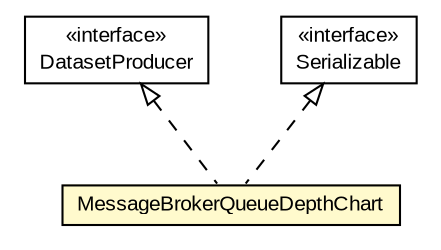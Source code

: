#!/usr/local/bin/dot
#
# Class diagram 
# Generated by UMLGraph version R5_6-24-gf6e263 (http://www.umlgraph.org/)
#

digraph G {
	edge [fontname="arial",fontsize=10,labelfontname="arial",labelfontsize=10];
	node [fontname="arial",fontsize=10,shape=plaintext];
	nodesep=0.25;
	ranksep=0.5;
	// org.miloss.fgsms.presentation.MessageBrokerQueueDepthChart
	c785110 [label=<<table title="org.miloss.fgsms.presentation.MessageBrokerQueueDepthChart" border="0" cellborder="1" cellspacing="0" cellpadding="2" port="p" bgcolor="lemonChiffon" href="./MessageBrokerQueueDepthChart.html">
		<tr><td><table border="0" cellspacing="0" cellpadding="1">
<tr><td align="center" balign="center"> MessageBrokerQueueDepthChart </td></tr>
		</table></td></tr>
		</table>>, URL="./MessageBrokerQueueDepthChart.html", fontname="arial", fontcolor="black", fontsize=10.0];
	//org.miloss.fgsms.presentation.MessageBrokerQueueDepthChart implements de.laures.cewolf.DatasetProducer
	c785144:p -> c785110:p [dir=back,arrowtail=empty,style=dashed];
	//org.miloss.fgsms.presentation.MessageBrokerQueueDepthChart implements java.io.Serializable
	c785145:p -> c785110:p [dir=back,arrowtail=empty,style=dashed];
	// de.laures.cewolf.DatasetProducer
	c785144 [label=<<table title="de.laures.cewolf.DatasetProducer" border="0" cellborder="1" cellspacing="0" cellpadding="2" port="p" href="http://java.sun.com/j2se/1.4.2/docs/api/de/laures/cewolf/DatasetProducer.html">
		<tr><td><table border="0" cellspacing="0" cellpadding="1">
<tr><td align="center" balign="center"> &#171;interface&#187; </td></tr>
<tr><td align="center" balign="center"> DatasetProducer </td></tr>
		</table></td></tr>
		</table>>, URL="http://java.sun.com/j2se/1.4.2/docs/api/de/laures/cewolf/DatasetProducer.html", fontname="arial", fontcolor="black", fontsize=10.0];
	// java.io.Serializable
	c785145 [label=<<table title="java.io.Serializable" border="0" cellborder="1" cellspacing="0" cellpadding="2" port="p" href="http://java.sun.com/j2se/1.4.2/docs/api/java/io/Serializable.html">
		<tr><td><table border="0" cellspacing="0" cellpadding="1">
<tr><td align="center" balign="center"> &#171;interface&#187; </td></tr>
<tr><td align="center" balign="center"> Serializable </td></tr>
		</table></td></tr>
		</table>>, URL="http://java.sun.com/j2se/1.4.2/docs/api/java/io/Serializable.html", fontname="arial", fontcolor="black", fontsize=10.0];
}

